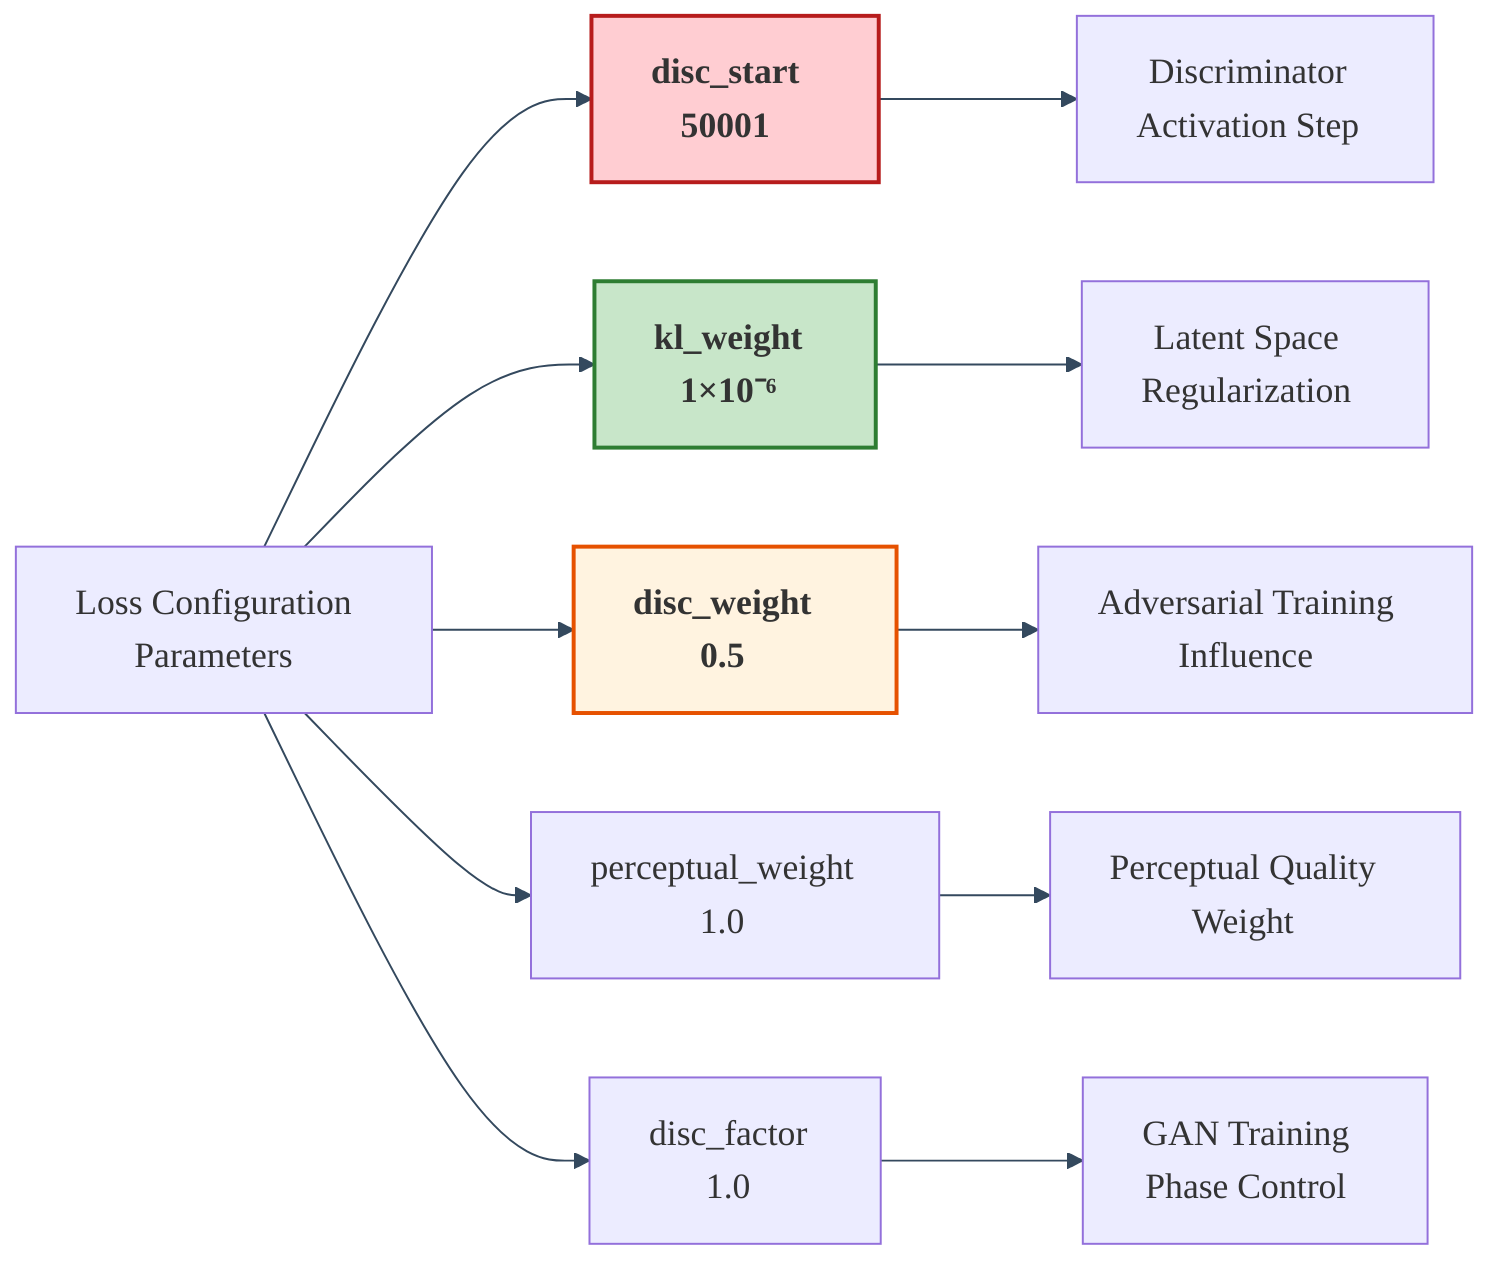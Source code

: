 %%{
  init: {
    'theme': 'default',
    'themeVariables': {
      'primaryColor': '#ff6b6b',
      'primaryTextColor': '#2c3e50',
      'primaryBorderColor': '#3498db',
      'lineColor': '#34495e',
      'secondaryColor': '#f8f9fa',
      'tertiaryColor': '#e9ecef',
      'clusterBkg': '#ffffff',
      'clusterBorder': '#dee2e6',
      'fontSize': '18px',
      'fontFamily': 'Arial, sans-serif'
    }
  }
}%%

graph LR
    A[Loss Configuration<br/>Parameters] --> B[disc_start<br/>50001]
    A --> C[kl_weight<br/>1×10⁻⁶]
    A --> D[disc_weight<br/>0.5]
    A --> E[perceptual_weight<br/>1.0]
    A --> F[disc_factor<br/>1.0]
    
    B --> G[Discriminator<br/>Activation Step]
    C --> H[Latent Space<br/>Regularization]
    D --> I[Adversarial Training<br/>Influence]
    E --> J[Perceptual Quality<br/>Weight]
    F --> K[GAN Training<br/>Phase Control]
    
    style B fill:#ffcdd2,stroke:#b71c1c,stroke-width:2px,font-weight:bold
    style C fill:#c8e6c9,stroke:#2e7d32,stroke-width:2px,font-weight:bold
    style D fill:#fff3e0,stroke:#e65100,stroke-width:2px,font-weight:bold